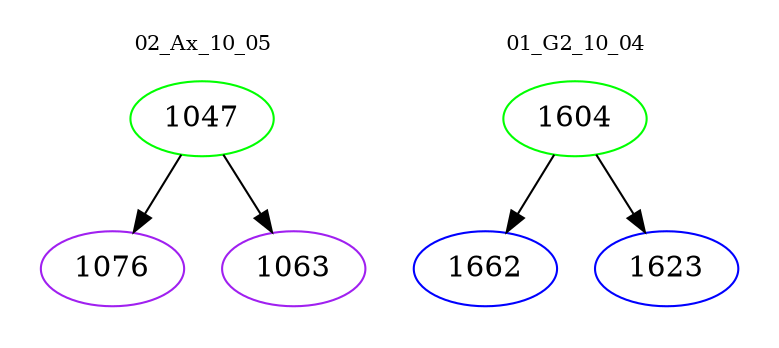 digraph{
subgraph cluster_0 {
color = white
label = "02_Ax_10_05";
fontsize=10;
T0_1047 [label="1047", color="green"]
T0_1047 -> T0_1076 [color="black"]
T0_1076 [label="1076", color="purple"]
T0_1047 -> T0_1063 [color="black"]
T0_1063 [label="1063", color="purple"]
}
subgraph cluster_1 {
color = white
label = "01_G2_10_04";
fontsize=10;
T1_1604 [label="1604", color="green"]
T1_1604 -> T1_1662 [color="black"]
T1_1662 [label="1662", color="blue"]
T1_1604 -> T1_1623 [color="black"]
T1_1623 [label="1623", color="blue"]
}
}
